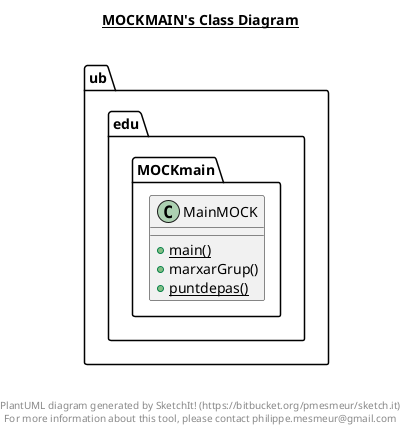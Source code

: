 @startuml

title __MOCKMAIN's Class Diagram__\n

  namespace ub.edu.MOCKmain {
    class ub.edu.MOCKmain.MainMOCK {
        {static} + main()
        + marxarGrup()
        {static} + puntdepas()
    }
  }
  



right footer


PlantUML diagram generated by SketchIt! (https://bitbucket.org/pmesmeur/sketch.it)
For more information about this tool, please contact philippe.mesmeur@gmail.com
endfooter

@enduml
